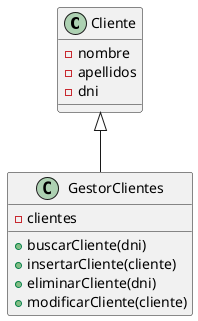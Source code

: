 @startuml GestorClientes

class Cliente {
    -nombre
    -apellidos
    -dni
}

class GestorClientes {
    -clientes
    +buscarCliente(dni)
    +insertarCliente(cliente)
    +eliminarCliente(dni)
    +modificarCliente(cliente)
}

Cliente <|-- GestorClientes

@enduml

